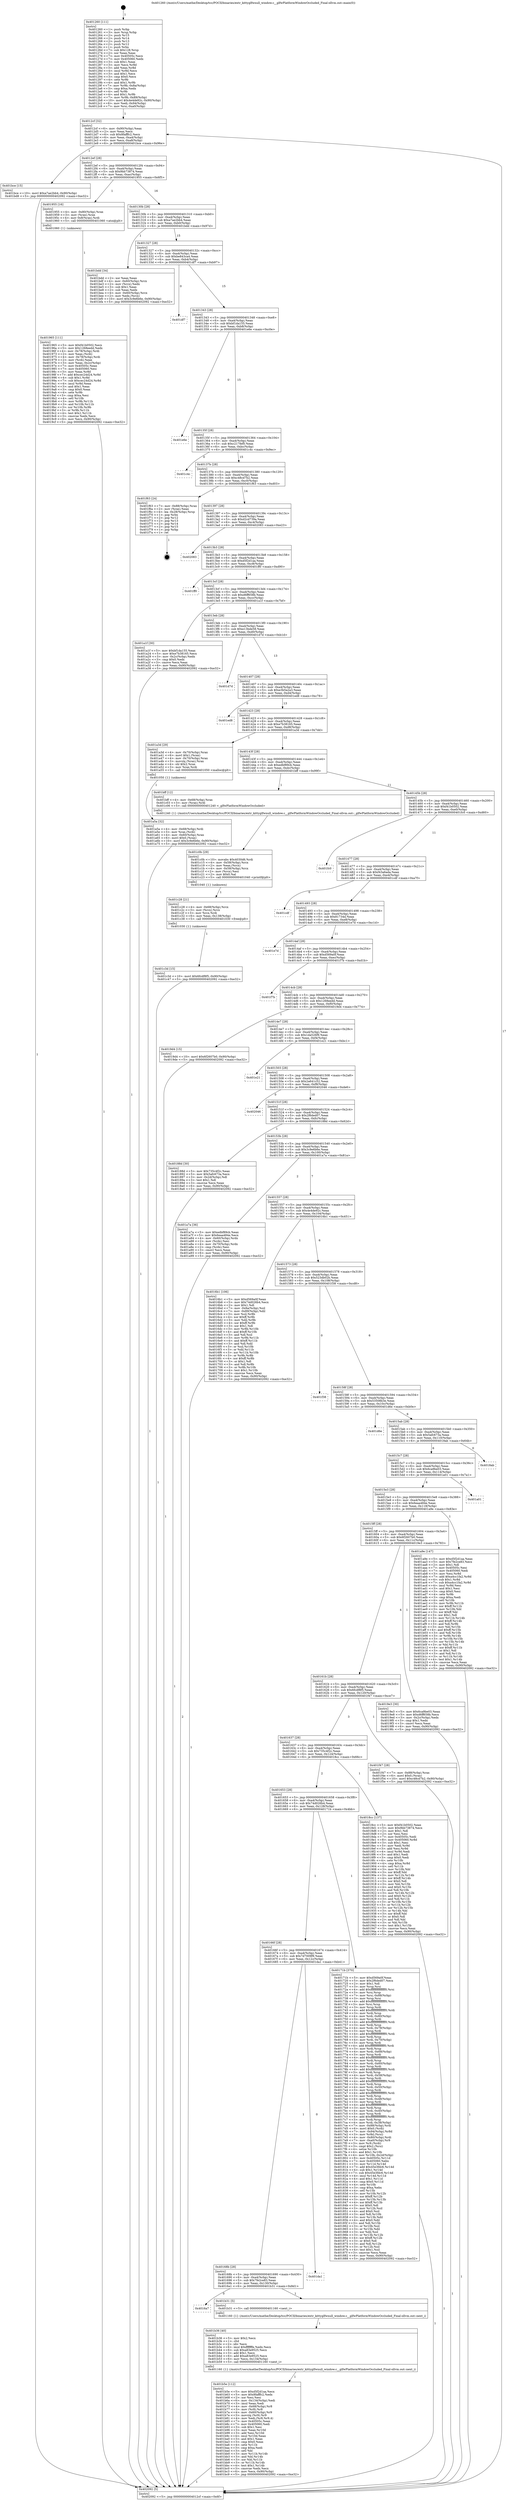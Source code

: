 digraph "0x401260" {
  label = "0x401260 (/mnt/c/Users/mathe/Desktop/tcc/POCII/binaries/extr_kittyglfwnull_window.c__glfwPlatformWindowOccluded_Final-ollvm.out::main(0))"
  labelloc = "t"
  node[shape=record]

  Entry [label="",width=0.3,height=0.3,shape=circle,fillcolor=black,style=filled]
  "0x4012cf" [label="{
     0x4012cf [32]\l
     | [instrs]\l
     &nbsp;&nbsp;0x4012cf \<+6\>: mov -0x90(%rbp),%eax\l
     &nbsp;&nbsp;0x4012d5 \<+2\>: mov %eax,%ecx\l
     &nbsp;&nbsp;0x4012d7 \<+6\>: sub $0x8fafffc2,%ecx\l
     &nbsp;&nbsp;0x4012dd \<+6\>: mov %eax,-0xa4(%rbp)\l
     &nbsp;&nbsp;0x4012e3 \<+6\>: mov %ecx,-0xa8(%rbp)\l
     &nbsp;&nbsp;0x4012e9 \<+6\>: je 0000000000401bce \<main+0x96e\>\l
  }"]
  "0x401bce" [label="{
     0x401bce [15]\l
     | [instrs]\l
     &nbsp;&nbsp;0x401bce \<+10\>: movl $0xa7ae2bb4,-0x90(%rbp)\l
     &nbsp;&nbsp;0x401bd8 \<+5\>: jmp 0000000000402092 \<main+0xe32\>\l
  }"]
  "0x4012ef" [label="{
     0x4012ef [28]\l
     | [instrs]\l
     &nbsp;&nbsp;0x4012ef \<+5\>: jmp 00000000004012f4 \<main+0x94\>\l
     &nbsp;&nbsp;0x4012f4 \<+6\>: mov -0xa4(%rbp),%eax\l
     &nbsp;&nbsp;0x4012fa \<+5\>: sub $0x9bb73874,%eax\l
     &nbsp;&nbsp;0x4012ff \<+6\>: mov %eax,-0xac(%rbp)\l
     &nbsp;&nbsp;0x401305 \<+6\>: je 0000000000401955 \<main+0x6f5\>\l
  }"]
  Exit [label="",width=0.3,height=0.3,shape=circle,fillcolor=black,style=filled,peripheries=2]
  "0x401955" [label="{
     0x401955 [16]\l
     | [instrs]\l
     &nbsp;&nbsp;0x401955 \<+4\>: mov -0x80(%rbp),%rax\l
     &nbsp;&nbsp;0x401959 \<+3\>: mov (%rax),%rax\l
     &nbsp;&nbsp;0x40195c \<+4\>: mov 0x8(%rax),%rdi\l
     &nbsp;&nbsp;0x401960 \<+5\>: call 0000000000401060 \<atoi@plt\>\l
     | [calls]\l
     &nbsp;&nbsp;0x401060 \{1\} (unknown)\l
  }"]
  "0x40130b" [label="{
     0x40130b [28]\l
     | [instrs]\l
     &nbsp;&nbsp;0x40130b \<+5\>: jmp 0000000000401310 \<main+0xb0\>\l
     &nbsp;&nbsp;0x401310 \<+6\>: mov -0xa4(%rbp),%eax\l
     &nbsp;&nbsp;0x401316 \<+5\>: sub $0xa7ae2bb4,%eax\l
     &nbsp;&nbsp;0x40131b \<+6\>: mov %eax,-0xb0(%rbp)\l
     &nbsp;&nbsp;0x401321 \<+6\>: je 0000000000401bdd \<main+0x97d\>\l
  }"]
  "0x401c3d" [label="{
     0x401c3d [15]\l
     | [instrs]\l
     &nbsp;&nbsp;0x401c3d \<+10\>: movl $0x6fcdf8f5,-0x90(%rbp)\l
     &nbsp;&nbsp;0x401c47 \<+5\>: jmp 0000000000402092 \<main+0xe32\>\l
  }"]
  "0x401bdd" [label="{
     0x401bdd [34]\l
     | [instrs]\l
     &nbsp;&nbsp;0x401bdd \<+2\>: xor %eax,%eax\l
     &nbsp;&nbsp;0x401bdf \<+4\>: mov -0x60(%rbp),%rcx\l
     &nbsp;&nbsp;0x401be3 \<+2\>: mov (%rcx),%edx\l
     &nbsp;&nbsp;0x401be5 \<+3\>: sub $0x1,%eax\l
     &nbsp;&nbsp;0x401be8 \<+2\>: sub %eax,%edx\l
     &nbsp;&nbsp;0x401bea \<+4\>: mov -0x60(%rbp),%rcx\l
     &nbsp;&nbsp;0x401bee \<+2\>: mov %edx,(%rcx)\l
     &nbsp;&nbsp;0x401bf0 \<+10\>: movl $0x3c9e6b6e,-0x90(%rbp)\l
     &nbsp;&nbsp;0x401bfa \<+5\>: jmp 0000000000402092 \<main+0xe32\>\l
  }"]
  "0x401327" [label="{
     0x401327 [28]\l
     | [instrs]\l
     &nbsp;&nbsp;0x401327 \<+5\>: jmp 000000000040132c \<main+0xcc\>\l
     &nbsp;&nbsp;0x40132c \<+6\>: mov -0xa4(%rbp),%eax\l
     &nbsp;&nbsp;0x401332 \<+5\>: sub $0xbe843ca4,%eax\l
     &nbsp;&nbsp;0x401337 \<+6\>: mov %eax,-0xb4(%rbp)\l
     &nbsp;&nbsp;0x40133d \<+6\>: je 0000000000401df7 \<main+0xb97\>\l
  }"]
  "0x401c28" [label="{
     0x401c28 [21]\l
     | [instrs]\l
     &nbsp;&nbsp;0x401c28 \<+4\>: mov -0x68(%rbp),%rcx\l
     &nbsp;&nbsp;0x401c2c \<+3\>: mov (%rcx),%rcx\l
     &nbsp;&nbsp;0x401c2f \<+3\>: mov %rcx,%rdi\l
     &nbsp;&nbsp;0x401c32 \<+6\>: mov %eax,-0x138(%rbp)\l
     &nbsp;&nbsp;0x401c38 \<+5\>: call 0000000000401030 \<free@plt\>\l
     | [calls]\l
     &nbsp;&nbsp;0x401030 \{1\} (unknown)\l
  }"]
  "0x401df7" [label="{
     0x401df7\l
  }", style=dashed]
  "0x401343" [label="{
     0x401343 [28]\l
     | [instrs]\l
     &nbsp;&nbsp;0x401343 \<+5\>: jmp 0000000000401348 \<main+0xe8\>\l
     &nbsp;&nbsp;0x401348 \<+6\>: mov -0xa4(%rbp),%eax\l
     &nbsp;&nbsp;0x40134e \<+5\>: sub $0xbf1da155,%eax\l
     &nbsp;&nbsp;0x401353 \<+6\>: mov %eax,-0xb8(%rbp)\l
     &nbsp;&nbsp;0x401359 \<+6\>: je 0000000000401e6e \<main+0xc0e\>\l
  }"]
  "0x401c0b" [label="{
     0x401c0b [29]\l
     | [instrs]\l
     &nbsp;&nbsp;0x401c0b \<+10\>: movabs $0x4030d6,%rdi\l
     &nbsp;&nbsp;0x401c15 \<+4\>: mov -0x58(%rbp),%rcx\l
     &nbsp;&nbsp;0x401c19 \<+2\>: mov %eax,(%rcx)\l
     &nbsp;&nbsp;0x401c1b \<+4\>: mov -0x58(%rbp),%rcx\l
     &nbsp;&nbsp;0x401c1f \<+2\>: mov (%rcx),%esi\l
     &nbsp;&nbsp;0x401c21 \<+2\>: mov $0x0,%al\l
     &nbsp;&nbsp;0x401c23 \<+5\>: call 0000000000401040 \<printf@plt\>\l
     | [calls]\l
     &nbsp;&nbsp;0x401040 \{1\} (unknown)\l
  }"]
  "0x401e6e" [label="{
     0x401e6e\l
  }", style=dashed]
  "0x40135f" [label="{
     0x40135f [28]\l
     | [instrs]\l
     &nbsp;&nbsp;0x40135f \<+5\>: jmp 0000000000401364 \<main+0x104\>\l
     &nbsp;&nbsp;0x401364 \<+6\>: mov -0xa4(%rbp),%eax\l
     &nbsp;&nbsp;0x40136a \<+5\>: sub $0xc217fef0,%eax\l
     &nbsp;&nbsp;0x40136f \<+6\>: mov %eax,-0xbc(%rbp)\l
     &nbsp;&nbsp;0x401375 \<+6\>: je 0000000000401c4c \<main+0x9ec\>\l
  }"]
  "0x401b5e" [label="{
     0x401b5e [112]\l
     | [instrs]\l
     &nbsp;&nbsp;0x401b5e \<+5\>: mov $0xd5f2d1aa,%ecx\l
     &nbsp;&nbsp;0x401b63 \<+5\>: mov $0x8fafffc2,%edx\l
     &nbsp;&nbsp;0x401b68 \<+2\>: xor %esi,%esi\l
     &nbsp;&nbsp;0x401b6a \<+6\>: mov -0x134(%rbp),%edi\l
     &nbsp;&nbsp;0x401b70 \<+3\>: imul %eax,%edi\l
     &nbsp;&nbsp;0x401b73 \<+4\>: mov -0x68(%rbp),%r8\l
     &nbsp;&nbsp;0x401b77 \<+3\>: mov (%r8),%r8\l
     &nbsp;&nbsp;0x401b7a \<+4\>: mov -0x60(%rbp),%r9\l
     &nbsp;&nbsp;0x401b7e \<+3\>: movslq (%r9),%r9\l
     &nbsp;&nbsp;0x401b81 \<+4\>: mov %edi,(%r8,%r9,4)\l
     &nbsp;&nbsp;0x401b85 \<+7\>: mov 0x40505c,%eax\l
     &nbsp;&nbsp;0x401b8c \<+7\>: mov 0x405060,%edi\l
     &nbsp;&nbsp;0x401b93 \<+3\>: sub $0x1,%esi\l
     &nbsp;&nbsp;0x401b96 \<+3\>: mov %eax,%r10d\l
     &nbsp;&nbsp;0x401b99 \<+3\>: add %esi,%r10d\l
     &nbsp;&nbsp;0x401b9c \<+4\>: imul %r10d,%eax\l
     &nbsp;&nbsp;0x401ba0 \<+3\>: and $0x1,%eax\l
     &nbsp;&nbsp;0x401ba3 \<+3\>: cmp $0x0,%eax\l
     &nbsp;&nbsp;0x401ba6 \<+4\>: sete %r11b\l
     &nbsp;&nbsp;0x401baa \<+3\>: cmp $0xa,%edi\l
     &nbsp;&nbsp;0x401bad \<+3\>: setl %bl\l
     &nbsp;&nbsp;0x401bb0 \<+3\>: mov %r11b,%r14b\l
     &nbsp;&nbsp;0x401bb3 \<+3\>: and %bl,%r14b\l
     &nbsp;&nbsp;0x401bb6 \<+3\>: xor %bl,%r11b\l
     &nbsp;&nbsp;0x401bb9 \<+3\>: or %r11b,%r14b\l
     &nbsp;&nbsp;0x401bbc \<+4\>: test $0x1,%r14b\l
     &nbsp;&nbsp;0x401bc0 \<+3\>: cmovne %edx,%ecx\l
     &nbsp;&nbsp;0x401bc3 \<+6\>: mov %ecx,-0x90(%rbp)\l
     &nbsp;&nbsp;0x401bc9 \<+5\>: jmp 0000000000402092 \<main+0xe32\>\l
  }"]
  "0x401c4c" [label="{
     0x401c4c\l
  }", style=dashed]
  "0x40137b" [label="{
     0x40137b [28]\l
     | [instrs]\l
     &nbsp;&nbsp;0x40137b \<+5\>: jmp 0000000000401380 \<main+0x120\>\l
     &nbsp;&nbsp;0x401380 \<+6\>: mov -0xa4(%rbp),%eax\l
     &nbsp;&nbsp;0x401386 \<+5\>: sub $0xc48cd7b2,%eax\l
     &nbsp;&nbsp;0x40138b \<+6\>: mov %eax,-0xc0(%rbp)\l
     &nbsp;&nbsp;0x401391 \<+6\>: je 0000000000401f63 \<main+0xd03\>\l
  }"]
  "0x401b36" [label="{
     0x401b36 [40]\l
     | [instrs]\l
     &nbsp;&nbsp;0x401b36 \<+5\>: mov $0x2,%ecx\l
     &nbsp;&nbsp;0x401b3b \<+1\>: cltd\l
     &nbsp;&nbsp;0x401b3c \<+2\>: idiv %ecx\l
     &nbsp;&nbsp;0x401b3e \<+6\>: imul $0xfffffffe,%edx,%ecx\l
     &nbsp;&nbsp;0x401b44 \<+6\>: sub $0xa83e9525,%ecx\l
     &nbsp;&nbsp;0x401b4a \<+3\>: add $0x1,%ecx\l
     &nbsp;&nbsp;0x401b4d \<+6\>: add $0xa83e9525,%ecx\l
     &nbsp;&nbsp;0x401b53 \<+6\>: mov %ecx,-0x134(%rbp)\l
     &nbsp;&nbsp;0x401b59 \<+5\>: call 0000000000401160 \<next_i\>\l
     | [calls]\l
     &nbsp;&nbsp;0x401160 \{1\} (/mnt/c/Users/mathe/Desktop/tcc/POCII/binaries/extr_kittyglfwnull_window.c__glfwPlatformWindowOccluded_Final-ollvm.out::next_i)\l
  }"]
  "0x401f63" [label="{
     0x401f63 [24]\l
     | [instrs]\l
     &nbsp;&nbsp;0x401f63 \<+7\>: mov -0x88(%rbp),%rax\l
     &nbsp;&nbsp;0x401f6a \<+2\>: mov (%rax),%eax\l
     &nbsp;&nbsp;0x401f6c \<+4\>: lea -0x28(%rbp),%rsp\l
     &nbsp;&nbsp;0x401f70 \<+1\>: pop %rbx\l
     &nbsp;&nbsp;0x401f71 \<+2\>: pop %r12\l
     &nbsp;&nbsp;0x401f73 \<+2\>: pop %r13\l
     &nbsp;&nbsp;0x401f75 \<+2\>: pop %r14\l
     &nbsp;&nbsp;0x401f77 \<+2\>: pop %r15\l
     &nbsp;&nbsp;0x401f79 \<+1\>: pop %rbp\l
     &nbsp;&nbsp;0x401f7a \<+1\>: ret\l
  }"]
  "0x401397" [label="{
     0x401397 [28]\l
     | [instrs]\l
     &nbsp;&nbsp;0x401397 \<+5\>: jmp 000000000040139c \<main+0x13c\>\l
     &nbsp;&nbsp;0x40139c \<+6\>: mov -0xa4(%rbp),%eax\l
     &nbsp;&nbsp;0x4013a2 \<+5\>: sub $0xd2cd739a,%eax\l
     &nbsp;&nbsp;0x4013a7 \<+6\>: mov %eax,-0xc4(%rbp)\l
     &nbsp;&nbsp;0x4013ad \<+6\>: je 0000000000402083 \<main+0xe23\>\l
  }"]
  "0x4016a7" [label="{
     0x4016a7\l
  }", style=dashed]
  "0x402083" [label="{
     0x402083\l
  }", style=dashed]
  "0x4013b3" [label="{
     0x4013b3 [28]\l
     | [instrs]\l
     &nbsp;&nbsp;0x4013b3 \<+5\>: jmp 00000000004013b8 \<main+0x158\>\l
     &nbsp;&nbsp;0x4013b8 \<+6\>: mov -0xa4(%rbp),%eax\l
     &nbsp;&nbsp;0x4013be \<+5\>: sub $0xd5f2d1aa,%eax\l
     &nbsp;&nbsp;0x4013c3 \<+6\>: mov %eax,-0xc8(%rbp)\l
     &nbsp;&nbsp;0x4013c9 \<+6\>: je 0000000000401ff0 \<main+0xd90\>\l
  }"]
  "0x401b31" [label="{
     0x401b31 [5]\l
     | [instrs]\l
     &nbsp;&nbsp;0x401b31 \<+5\>: call 0000000000401160 \<next_i\>\l
     | [calls]\l
     &nbsp;&nbsp;0x401160 \{1\} (/mnt/c/Users/mathe/Desktop/tcc/POCII/binaries/extr_kittyglfwnull_window.c__glfwPlatformWindowOccluded_Final-ollvm.out::next_i)\l
  }"]
  "0x401ff0" [label="{
     0x401ff0\l
  }", style=dashed]
  "0x4013cf" [label="{
     0x4013cf [28]\l
     | [instrs]\l
     &nbsp;&nbsp;0x4013cf \<+5\>: jmp 00000000004013d4 \<main+0x174\>\l
     &nbsp;&nbsp;0x4013d4 \<+6\>: mov -0xa4(%rbp),%eax\l
     &nbsp;&nbsp;0x4013da \<+5\>: sub $0xd6ff658b,%eax\l
     &nbsp;&nbsp;0x4013df \<+6\>: mov %eax,-0xcc(%rbp)\l
     &nbsp;&nbsp;0x4013e5 \<+6\>: je 0000000000401a1f \<main+0x7bf\>\l
  }"]
  "0x40168b" [label="{
     0x40168b [28]\l
     | [instrs]\l
     &nbsp;&nbsp;0x40168b \<+5\>: jmp 0000000000401690 \<main+0x430\>\l
     &nbsp;&nbsp;0x401690 \<+6\>: mov -0xa4(%rbp),%eax\l
     &nbsp;&nbsp;0x401696 \<+5\>: sub $0x7fe2ce83,%eax\l
     &nbsp;&nbsp;0x40169b \<+6\>: mov %eax,-0x130(%rbp)\l
     &nbsp;&nbsp;0x4016a1 \<+6\>: je 0000000000401b31 \<main+0x8d1\>\l
  }"]
  "0x401a1f" [label="{
     0x401a1f [30]\l
     | [instrs]\l
     &nbsp;&nbsp;0x401a1f \<+5\>: mov $0xbf1da155,%eax\l
     &nbsp;&nbsp;0x401a24 \<+5\>: mov $0xe7b38165,%ecx\l
     &nbsp;&nbsp;0x401a29 \<+3\>: mov -0x2c(%rbp),%edx\l
     &nbsp;&nbsp;0x401a2c \<+3\>: cmp $0x0,%edx\l
     &nbsp;&nbsp;0x401a2f \<+3\>: cmove %ecx,%eax\l
     &nbsp;&nbsp;0x401a32 \<+6\>: mov %eax,-0x90(%rbp)\l
     &nbsp;&nbsp;0x401a38 \<+5\>: jmp 0000000000402092 \<main+0xe32\>\l
  }"]
  "0x4013eb" [label="{
     0x4013eb [28]\l
     | [instrs]\l
     &nbsp;&nbsp;0x4013eb \<+5\>: jmp 00000000004013f0 \<main+0x190\>\l
     &nbsp;&nbsp;0x4013f0 \<+6\>: mov -0xa4(%rbp),%eax\l
     &nbsp;&nbsp;0x4013f6 \<+5\>: sub $0xe13bde58,%eax\l
     &nbsp;&nbsp;0x4013fb \<+6\>: mov %eax,-0xd0(%rbp)\l
     &nbsp;&nbsp;0x401401 \<+6\>: je 0000000000401d7d \<main+0xb1d\>\l
  }"]
  "0x401da1" [label="{
     0x401da1\l
  }", style=dashed]
  "0x401d7d" [label="{
     0x401d7d\l
  }", style=dashed]
  "0x401407" [label="{
     0x401407 [28]\l
     | [instrs]\l
     &nbsp;&nbsp;0x401407 \<+5\>: jmp 000000000040140c \<main+0x1ac\>\l
     &nbsp;&nbsp;0x40140c \<+6\>: mov -0xa4(%rbp),%eax\l
     &nbsp;&nbsp;0x401412 \<+5\>: sub $0xe3b5a2a3,%eax\l
     &nbsp;&nbsp;0x401417 \<+6\>: mov %eax,-0xd4(%rbp)\l
     &nbsp;&nbsp;0x40141d \<+6\>: je 0000000000401ed8 \<main+0xc78\>\l
  }"]
  "0x401a5a" [label="{
     0x401a5a [32]\l
     | [instrs]\l
     &nbsp;&nbsp;0x401a5a \<+4\>: mov -0x68(%rbp),%rdi\l
     &nbsp;&nbsp;0x401a5e \<+3\>: mov %rax,(%rdi)\l
     &nbsp;&nbsp;0x401a61 \<+4\>: mov -0x60(%rbp),%rax\l
     &nbsp;&nbsp;0x401a65 \<+6\>: movl $0x0,(%rax)\l
     &nbsp;&nbsp;0x401a6b \<+10\>: movl $0x3c9e6b6e,-0x90(%rbp)\l
     &nbsp;&nbsp;0x401a75 \<+5\>: jmp 0000000000402092 \<main+0xe32\>\l
  }"]
  "0x401ed8" [label="{
     0x401ed8\l
  }", style=dashed]
  "0x401423" [label="{
     0x401423 [28]\l
     | [instrs]\l
     &nbsp;&nbsp;0x401423 \<+5\>: jmp 0000000000401428 \<main+0x1c8\>\l
     &nbsp;&nbsp;0x401428 \<+6\>: mov -0xa4(%rbp),%eax\l
     &nbsp;&nbsp;0x40142e \<+5\>: sub $0xe7b38165,%eax\l
     &nbsp;&nbsp;0x401433 \<+6\>: mov %eax,-0xd8(%rbp)\l
     &nbsp;&nbsp;0x401439 \<+6\>: je 0000000000401a3d \<main+0x7dd\>\l
  }"]
  "0x401965" [label="{
     0x401965 [111]\l
     | [instrs]\l
     &nbsp;&nbsp;0x401965 \<+5\>: mov $0xf41b0502,%ecx\l
     &nbsp;&nbsp;0x40196a \<+5\>: mov $0x1268eedd,%edx\l
     &nbsp;&nbsp;0x40196f \<+4\>: mov -0x78(%rbp),%rdi\l
     &nbsp;&nbsp;0x401973 \<+2\>: mov %eax,(%rdi)\l
     &nbsp;&nbsp;0x401975 \<+4\>: mov -0x78(%rbp),%rdi\l
     &nbsp;&nbsp;0x401979 \<+2\>: mov (%rdi),%eax\l
     &nbsp;&nbsp;0x40197b \<+3\>: mov %eax,-0x2c(%rbp)\l
     &nbsp;&nbsp;0x40197e \<+7\>: mov 0x40505c,%eax\l
     &nbsp;&nbsp;0x401985 \<+7\>: mov 0x405060,%esi\l
     &nbsp;&nbsp;0x40198c \<+3\>: mov %eax,%r8d\l
     &nbsp;&nbsp;0x40198f \<+7\>: add $0xcec24d24,%r8d\l
     &nbsp;&nbsp;0x401996 \<+4\>: sub $0x1,%r8d\l
     &nbsp;&nbsp;0x40199a \<+7\>: sub $0xcec24d24,%r8d\l
     &nbsp;&nbsp;0x4019a1 \<+4\>: imul %r8d,%eax\l
     &nbsp;&nbsp;0x4019a5 \<+3\>: and $0x1,%eax\l
     &nbsp;&nbsp;0x4019a8 \<+3\>: cmp $0x0,%eax\l
     &nbsp;&nbsp;0x4019ab \<+4\>: sete %r9b\l
     &nbsp;&nbsp;0x4019af \<+3\>: cmp $0xa,%esi\l
     &nbsp;&nbsp;0x4019b2 \<+4\>: setl %r10b\l
     &nbsp;&nbsp;0x4019b6 \<+3\>: mov %r9b,%r11b\l
     &nbsp;&nbsp;0x4019b9 \<+3\>: and %r10b,%r11b\l
     &nbsp;&nbsp;0x4019bc \<+3\>: xor %r10b,%r9b\l
     &nbsp;&nbsp;0x4019bf \<+3\>: or %r9b,%r11b\l
     &nbsp;&nbsp;0x4019c2 \<+4\>: test $0x1,%r11b\l
     &nbsp;&nbsp;0x4019c6 \<+3\>: cmovne %edx,%ecx\l
     &nbsp;&nbsp;0x4019c9 \<+6\>: mov %ecx,-0x90(%rbp)\l
     &nbsp;&nbsp;0x4019cf \<+5\>: jmp 0000000000402092 \<main+0xe32\>\l
  }"]
  "0x401a3d" [label="{
     0x401a3d [29]\l
     | [instrs]\l
     &nbsp;&nbsp;0x401a3d \<+4\>: mov -0x70(%rbp),%rax\l
     &nbsp;&nbsp;0x401a41 \<+6\>: movl $0x1,(%rax)\l
     &nbsp;&nbsp;0x401a47 \<+4\>: mov -0x70(%rbp),%rax\l
     &nbsp;&nbsp;0x401a4b \<+3\>: movslq (%rax),%rax\l
     &nbsp;&nbsp;0x401a4e \<+4\>: shl $0x2,%rax\l
     &nbsp;&nbsp;0x401a52 \<+3\>: mov %rax,%rdi\l
     &nbsp;&nbsp;0x401a55 \<+5\>: call 0000000000401050 \<malloc@plt\>\l
     | [calls]\l
     &nbsp;&nbsp;0x401050 \{1\} (unknown)\l
  }"]
  "0x40143f" [label="{
     0x40143f [28]\l
     | [instrs]\l
     &nbsp;&nbsp;0x40143f \<+5\>: jmp 0000000000401444 \<main+0x1e4\>\l
     &nbsp;&nbsp;0x401444 \<+6\>: mov -0xa4(%rbp),%eax\l
     &nbsp;&nbsp;0x40144a \<+5\>: sub $0xedbf89cb,%eax\l
     &nbsp;&nbsp;0x40144f \<+6\>: mov %eax,-0xdc(%rbp)\l
     &nbsp;&nbsp;0x401455 \<+6\>: je 0000000000401bff \<main+0x99f\>\l
  }"]
  "0x40166f" [label="{
     0x40166f [28]\l
     | [instrs]\l
     &nbsp;&nbsp;0x40166f \<+5\>: jmp 0000000000401674 \<main+0x414\>\l
     &nbsp;&nbsp;0x401674 \<+6\>: mov -0xa4(%rbp),%eax\l
     &nbsp;&nbsp;0x40167a \<+5\>: sub $0x7d7009f9,%eax\l
     &nbsp;&nbsp;0x40167f \<+6\>: mov %eax,-0x12c(%rbp)\l
     &nbsp;&nbsp;0x401685 \<+6\>: je 0000000000401da1 \<main+0xb41\>\l
  }"]
  "0x401bff" [label="{
     0x401bff [12]\l
     | [instrs]\l
     &nbsp;&nbsp;0x401bff \<+4\>: mov -0x68(%rbp),%rax\l
     &nbsp;&nbsp;0x401c03 \<+3\>: mov (%rax),%rdi\l
     &nbsp;&nbsp;0x401c06 \<+5\>: call 0000000000401240 \<_glfwPlatformWindowOccluded\>\l
     | [calls]\l
     &nbsp;&nbsp;0x401240 \{1\} (/mnt/c/Users/mathe/Desktop/tcc/POCII/binaries/extr_kittyglfwnull_window.c__glfwPlatformWindowOccluded_Final-ollvm.out::_glfwPlatformWindowOccluded)\l
  }"]
  "0x40145b" [label="{
     0x40145b [28]\l
     | [instrs]\l
     &nbsp;&nbsp;0x40145b \<+5\>: jmp 0000000000401460 \<main+0x200\>\l
     &nbsp;&nbsp;0x401460 \<+6\>: mov -0xa4(%rbp),%eax\l
     &nbsp;&nbsp;0x401466 \<+5\>: sub $0xf41b0502,%eax\l
     &nbsp;&nbsp;0x40146b \<+6\>: mov %eax,-0xe0(%rbp)\l
     &nbsp;&nbsp;0x401471 \<+6\>: je 0000000000401fc0 \<main+0xd60\>\l
  }"]
  "0x40171b" [label="{
     0x40171b [370]\l
     | [instrs]\l
     &nbsp;&nbsp;0x40171b \<+5\>: mov $0xd569a0f,%eax\l
     &nbsp;&nbsp;0x401720 \<+5\>: mov $0x2f6ded07,%ecx\l
     &nbsp;&nbsp;0x401725 \<+2\>: mov $0x1,%dl\l
     &nbsp;&nbsp;0x401727 \<+3\>: mov %rsp,%rsi\l
     &nbsp;&nbsp;0x40172a \<+4\>: add $0xfffffffffffffff0,%rsi\l
     &nbsp;&nbsp;0x40172e \<+3\>: mov %rsi,%rsp\l
     &nbsp;&nbsp;0x401731 \<+7\>: mov %rsi,-0x88(%rbp)\l
     &nbsp;&nbsp;0x401738 \<+3\>: mov %rsp,%rsi\l
     &nbsp;&nbsp;0x40173b \<+4\>: add $0xfffffffffffffff0,%rsi\l
     &nbsp;&nbsp;0x40173f \<+3\>: mov %rsi,%rsp\l
     &nbsp;&nbsp;0x401742 \<+3\>: mov %rsp,%rdi\l
     &nbsp;&nbsp;0x401745 \<+4\>: add $0xfffffffffffffff0,%rdi\l
     &nbsp;&nbsp;0x401749 \<+3\>: mov %rdi,%rsp\l
     &nbsp;&nbsp;0x40174c \<+4\>: mov %rdi,-0x80(%rbp)\l
     &nbsp;&nbsp;0x401750 \<+3\>: mov %rsp,%rdi\l
     &nbsp;&nbsp;0x401753 \<+4\>: add $0xfffffffffffffff0,%rdi\l
     &nbsp;&nbsp;0x401757 \<+3\>: mov %rdi,%rsp\l
     &nbsp;&nbsp;0x40175a \<+4\>: mov %rdi,-0x78(%rbp)\l
     &nbsp;&nbsp;0x40175e \<+3\>: mov %rsp,%rdi\l
     &nbsp;&nbsp;0x401761 \<+4\>: add $0xfffffffffffffff0,%rdi\l
     &nbsp;&nbsp;0x401765 \<+3\>: mov %rdi,%rsp\l
     &nbsp;&nbsp;0x401768 \<+4\>: mov %rdi,-0x70(%rbp)\l
     &nbsp;&nbsp;0x40176c \<+3\>: mov %rsp,%rdi\l
     &nbsp;&nbsp;0x40176f \<+4\>: add $0xfffffffffffffff0,%rdi\l
     &nbsp;&nbsp;0x401773 \<+3\>: mov %rdi,%rsp\l
     &nbsp;&nbsp;0x401776 \<+4\>: mov %rdi,-0x68(%rbp)\l
     &nbsp;&nbsp;0x40177a \<+3\>: mov %rsp,%rdi\l
     &nbsp;&nbsp;0x40177d \<+4\>: add $0xfffffffffffffff0,%rdi\l
     &nbsp;&nbsp;0x401781 \<+3\>: mov %rdi,%rsp\l
     &nbsp;&nbsp;0x401784 \<+4\>: mov %rdi,-0x60(%rbp)\l
     &nbsp;&nbsp;0x401788 \<+3\>: mov %rsp,%rdi\l
     &nbsp;&nbsp;0x40178b \<+4\>: add $0xfffffffffffffff0,%rdi\l
     &nbsp;&nbsp;0x40178f \<+3\>: mov %rdi,%rsp\l
     &nbsp;&nbsp;0x401792 \<+4\>: mov %rdi,-0x58(%rbp)\l
     &nbsp;&nbsp;0x401796 \<+3\>: mov %rsp,%rdi\l
     &nbsp;&nbsp;0x401799 \<+4\>: add $0xfffffffffffffff0,%rdi\l
     &nbsp;&nbsp;0x40179d \<+3\>: mov %rdi,%rsp\l
     &nbsp;&nbsp;0x4017a0 \<+4\>: mov %rdi,-0x50(%rbp)\l
     &nbsp;&nbsp;0x4017a4 \<+3\>: mov %rsp,%rdi\l
     &nbsp;&nbsp;0x4017a7 \<+4\>: add $0xfffffffffffffff0,%rdi\l
     &nbsp;&nbsp;0x4017ab \<+3\>: mov %rdi,%rsp\l
     &nbsp;&nbsp;0x4017ae \<+4\>: mov %rdi,-0x48(%rbp)\l
     &nbsp;&nbsp;0x4017b2 \<+3\>: mov %rsp,%rdi\l
     &nbsp;&nbsp;0x4017b5 \<+4\>: add $0xfffffffffffffff0,%rdi\l
     &nbsp;&nbsp;0x4017b9 \<+3\>: mov %rdi,%rsp\l
     &nbsp;&nbsp;0x4017bc \<+4\>: mov %rdi,-0x40(%rbp)\l
     &nbsp;&nbsp;0x4017c0 \<+3\>: mov %rsp,%rdi\l
     &nbsp;&nbsp;0x4017c3 \<+4\>: add $0xfffffffffffffff0,%rdi\l
     &nbsp;&nbsp;0x4017c7 \<+3\>: mov %rdi,%rsp\l
     &nbsp;&nbsp;0x4017ca \<+4\>: mov %rdi,-0x38(%rbp)\l
     &nbsp;&nbsp;0x4017ce \<+7\>: mov -0x88(%rbp),%rdi\l
     &nbsp;&nbsp;0x4017d5 \<+6\>: movl $0x0,(%rdi)\l
     &nbsp;&nbsp;0x4017db \<+7\>: mov -0x94(%rbp),%r8d\l
     &nbsp;&nbsp;0x4017e2 \<+3\>: mov %r8d,(%rsi)\l
     &nbsp;&nbsp;0x4017e5 \<+4\>: mov -0x80(%rbp),%rdi\l
     &nbsp;&nbsp;0x4017e9 \<+7\>: mov -0xa0(%rbp),%r9\l
     &nbsp;&nbsp;0x4017f0 \<+3\>: mov %r9,(%rdi)\l
     &nbsp;&nbsp;0x4017f3 \<+3\>: cmpl $0x2,(%rsi)\l
     &nbsp;&nbsp;0x4017f6 \<+4\>: setne %r10b\l
     &nbsp;&nbsp;0x4017fa \<+4\>: and $0x1,%r10b\l
     &nbsp;&nbsp;0x4017fe \<+4\>: mov %r10b,-0x2d(%rbp)\l
     &nbsp;&nbsp;0x401802 \<+8\>: mov 0x40505c,%r11d\l
     &nbsp;&nbsp;0x40180a \<+7\>: mov 0x405060,%ebx\l
     &nbsp;&nbsp;0x401811 \<+3\>: mov %r11d,%r14d\l
     &nbsp;&nbsp;0x401814 \<+7\>: add $0x45e3fdc6,%r14d\l
     &nbsp;&nbsp;0x40181b \<+4\>: sub $0x1,%r14d\l
     &nbsp;&nbsp;0x40181f \<+7\>: sub $0x45e3fdc6,%r14d\l
     &nbsp;&nbsp;0x401826 \<+4\>: imul %r14d,%r11d\l
     &nbsp;&nbsp;0x40182a \<+4\>: and $0x1,%r11d\l
     &nbsp;&nbsp;0x40182e \<+4\>: cmp $0x0,%r11d\l
     &nbsp;&nbsp;0x401832 \<+4\>: sete %r10b\l
     &nbsp;&nbsp;0x401836 \<+3\>: cmp $0xa,%ebx\l
     &nbsp;&nbsp;0x401839 \<+4\>: setl %r15b\l
     &nbsp;&nbsp;0x40183d \<+3\>: mov %r10b,%r12b\l
     &nbsp;&nbsp;0x401840 \<+4\>: xor $0xff,%r12b\l
     &nbsp;&nbsp;0x401844 \<+3\>: mov %r15b,%r13b\l
     &nbsp;&nbsp;0x401847 \<+4\>: xor $0xff,%r13b\l
     &nbsp;&nbsp;0x40184b \<+3\>: xor $0x0,%dl\l
     &nbsp;&nbsp;0x40184e \<+3\>: mov %r12b,%sil\l
     &nbsp;&nbsp;0x401851 \<+4\>: and $0x0,%sil\l
     &nbsp;&nbsp;0x401855 \<+3\>: and %dl,%r10b\l
     &nbsp;&nbsp;0x401858 \<+3\>: mov %r13b,%dil\l
     &nbsp;&nbsp;0x40185b \<+4\>: and $0x0,%dil\l
     &nbsp;&nbsp;0x40185f \<+3\>: and %dl,%r15b\l
     &nbsp;&nbsp;0x401862 \<+3\>: or %r10b,%sil\l
     &nbsp;&nbsp;0x401865 \<+3\>: or %r15b,%dil\l
     &nbsp;&nbsp;0x401868 \<+3\>: xor %dil,%sil\l
     &nbsp;&nbsp;0x40186b \<+3\>: or %r13b,%r12b\l
     &nbsp;&nbsp;0x40186e \<+4\>: xor $0xff,%r12b\l
     &nbsp;&nbsp;0x401872 \<+3\>: or $0x0,%dl\l
     &nbsp;&nbsp;0x401875 \<+3\>: and %dl,%r12b\l
     &nbsp;&nbsp;0x401878 \<+3\>: or %r12b,%sil\l
     &nbsp;&nbsp;0x40187b \<+4\>: test $0x1,%sil\l
     &nbsp;&nbsp;0x40187f \<+3\>: cmovne %ecx,%eax\l
     &nbsp;&nbsp;0x401882 \<+6\>: mov %eax,-0x90(%rbp)\l
     &nbsp;&nbsp;0x401888 \<+5\>: jmp 0000000000402092 \<main+0xe32\>\l
  }"]
  "0x401fc0" [label="{
     0x401fc0\l
  }", style=dashed]
  "0x401477" [label="{
     0x401477 [28]\l
     | [instrs]\l
     &nbsp;&nbsp;0x401477 \<+5\>: jmp 000000000040147c \<main+0x21c\>\l
     &nbsp;&nbsp;0x40147c \<+6\>: mov -0xa4(%rbp),%eax\l
     &nbsp;&nbsp;0x401482 \<+5\>: sub $0xf43a6ada,%eax\l
     &nbsp;&nbsp;0x401487 \<+6\>: mov %eax,-0xe4(%rbp)\l
     &nbsp;&nbsp;0x40148d \<+6\>: je 0000000000401cdf \<main+0xa7f\>\l
  }"]
  "0x401653" [label="{
     0x401653 [28]\l
     | [instrs]\l
     &nbsp;&nbsp;0x401653 \<+5\>: jmp 0000000000401658 \<main+0x3f8\>\l
     &nbsp;&nbsp;0x401658 \<+6\>: mov -0xa4(%rbp),%eax\l
     &nbsp;&nbsp;0x40165e \<+5\>: sub $0x74d026b4,%eax\l
     &nbsp;&nbsp;0x401663 \<+6\>: mov %eax,-0x128(%rbp)\l
     &nbsp;&nbsp;0x401669 \<+6\>: je 000000000040171b \<main+0x4bb\>\l
  }"]
  "0x401cdf" [label="{
     0x401cdf\l
  }", style=dashed]
  "0x401493" [label="{
     0x401493 [28]\l
     | [instrs]\l
     &nbsp;&nbsp;0x401493 \<+5\>: jmp 0000000000401498 \<main+0x238\>\l
     &nbsp;&nbsp;0x401498 \<+6\>: mov -0xa4(%rbp),%eax\l
     &nbsp;&nbsp;0x40149e \<+5\>: sub $0x81734d,%eax\l
     &nbsp;&nbsp;0x4014a3 \<+6\>: mov %eax,-0xe8(%rbp)\l
     &nbsp;&nbsp;0x4014a9 \<+6\>: je 0000000000401e7d \<main+0xc1d\>\l
  }"]
  "0x4018cc" [label="{
     0x4018cc [137]\l
     | [instrs]\l
     &nbsp;&nbsp;0x4018cc \<+5\>: mov $0xf41b0502,%eax\l
     &nbsp;&nbsp;0x4018d1 \<+5\>: mov $0x9bb73874,%ecx\l
     &nbsp;&nbsp;0x4018d6 \<+2\>: mov $0x1,%dl\l
     &nbsp;&nbsp;0x4018d8 \<+2\>: xor %esi,%esi\l
     &nbsp;&nbsp;0x4018da \<+7\>: mov 0x40505c,%edi\l
     &nbsp;&nbsp;0x4018e1 \<+8\>: mov 0x405060,%r8d\l
     &nbsp;&nbsp;0x4018e9 \<+3\>: sub $0x1,%esi\l
     &nbsp;&nbsp;0x4018ec \<+3\>: mov %edi,%r9d\l
     &nbsp;&nbsp;0x4018ef \<+3\>: add %esi,%r9d\l
     &nbsp;&nbsp;0x4018f2 \<+4\>: imul %r9d,%edi\l
     &nbsp;&nbsp;0x4018f6 \<+3\>: and $0x1,%edi\l
     &nbsp;&nbsp;0x4018f9 \<+3\>: cmp $0x0,%edi\l
     &nbsp;&nbsp;0x4018fc \<+4\>: sete %r10b\l
     &nbsp;&nbsp;0x401900 \<+4\>: cmp $0xa,%r8d\l
     &nbsp;&nbsp;0x401904 \<+4\>: setl %r11b\l
     &nbsp;&nbsp;0x401908 \<+3\>: mov %r10b,%bl\l
     &nbsp;&nbsp;0x40190b \<+3\>: xor $0xff,%bl\l
     &nbsp;&nbsp;0x40190e \<+3\>: mov %r11b,%r14b\l
     &nbsp;&nbsp;0x401911 \<+4\>: xor $0xff,%r14b\l
     &nbsp;&nbsp;0x401915 \<+3\>: xor $0x0,%dl\l
     &nbsp;&nbsp;0x401918 \<+3\>: mov %bl,%r15b\l
     &nbsp;&nbsp;0x40191b \<+4\>: and $0x0,%r15b\l
     &nbsp;&nbsp;0x40191f \<+3\>: and %dl,%r10b\l
     &nbsp;&nbsp;0x401922 \<+3\>: mov %r14b,%r12b\l
     &nbsp;&nbsp;0x401925 \<+4\>: and $0x0,%r12b\l
     &nbsp;&nbsp;0x401929 \<+3\>: and %dl,%r11b\l
     &nbsp;&nbsp;0x40192c \<+3\>: or %r10b,%r15b\l
     &nbsp;&nbsp;0x40192f \<+3\>: or %r11b,%r12b\l
     &nbsp;&nbsp;0x401932 \<+3\>: xor %r12b,%r15b\l
     &nbsp;&nbsp;0x401935 \<+3\>: or %r14b,%bl\l
     &nbsp;&nbsp;0x401938 \<+3\>: xor $0xff,%bl\l
     &nbsp;&nbsp;0x40193b \<+3\>: or $0x0,%dl\l
     &nbsp;&nbsp;0x40193e \<+2\>: and %dl,%bl\l
     &nbsp;&nbsp;0x401940 \<+3\>: or %bl,%r15b\l
     &nbsp;&nbsp;0x401943 \<+4\>: test $0x1,%r15b\l
     &nbsp;&nbsp;0x401947 \<+3\>: cmovne %ecx,%eax\l
     &nbsp;&nbsp;0x40194a \<+6\>: mov %eax,-0x90(%rbp)\l
     &nbsp;&nbsp;0x401950 \<+5\>: jmp 0000000000402092 \<main+0xe32\>\l
  }"]
  "0x401e7d" [label="{
     0x401e7d\l
  }", style=dashed]
  "0x4014af" [label="{
     0x4014af [28]\l
     | [instrs]\l
     &nbsp;&nbsp;0x4014af \<+5\>: jmp 00000000004014b4 \<main+0x254\>\l
     &nbsp;&nbsp;0x4014b4 \<+6\>: mov -0xa4(%rbp),%eax\l
     &nbsp;&nbsp;0x4014ba \<+5\>: sub $0xd569a0f,%eax\l
     &nbsp;&nbsp;0x4014bf \<+6\>: mov %eax,-0xec(%rbp)\l
     &nbsp;&nbsp;0x4014c5 \<+6\>: je 0000000000401f7b \<main+0xd1b\>\l
  }"]
  "0x401637" [label="{
     0x401637 [28]\l
     | [instrs]\l
     &nbsp;&nbsp;0x401637 \<+5\>: jmp 000000000040163c \<main+0x3dc\>\l
     &nbsp;&nbsp;0x40163c \<+6\>: mov -0xa4(%rbp),%eax\l
     &nbsp;&nbsp;0x401642 \<+5\>: sub $0x735c4f2c,%eax\l
     &nbsp;&nbsp;0x401647 \<+6\>: mov %eax,-0x124(%rbp)\l
     &nbsp;&nbsp;0x40164d \<+6\>: je 00000000004018cc \<main+0x66c\>\l
  }"]
  "0x401f7b" [label="{
     0x401f7b\l
  }", style=dashed]
  "0x4014cb" [label="{
     0x4014cb [28]\l
     | [instrs]\l
     &nbsp;&nbsp;0x4014cb \<+5\>: jmp 00000000004014d0 \<main+0x270\>\l
     &nbsp;&nbsp;0x4014d0 \<+6\>: mov -0xa4(%rbp),%eax\l
     &nbsp;&nbsp;0x4014d6 \<+5\>: sub $0x1268eedd,%eax\l
     &nbsp;&nbsp;0x4014db \<+6\>: mov %eax,-0xf0(%rbp)\l
     &nbsp;&nbsp;0x4014e1 \<+6\>: je 00000000004019d4 \<main+0x774\>\l
  }"]
  "0x401f47" [label="{
     0x401f47 [28]\l
     | [instrs]\l
     &nbsp;&nbsp;0x401f47 \<+7\>: mov -0x88(%rbp),%rax\l
     &nbsp;&nbsp;0x401f4e \<+6\>: movl $0x0,(%rax)\l
     &nbsp;&nbsp;0x401f54 \<+10\>: movl $0xc48cd7b2,-0x90(%rbp)\l
     &nbsp;&nbsp;0x401f5e \<+5\>: jmp 0000000000402092 \<main+0xe32\>\l
  }"]
  "0x4019d4" [label="{
     0x4019d4 [15]\l
     | [instrs]\l
     &nbsp;&nbsp;0x4019d4 \<+10\>: movl $0x6f2607b0,-0x90(%rbp)\l
     &nbsp;&nbsp;0x4019de \<+5\>: jmp 0000000000402092 \<main+0xe32\>\l
  }"]
  "0x4014e7" [label="{
     0x4014e7 [28]\l
     | [instrs]\l
     &nbsp;&nbsp;0x4014e7 \<+5\>: jmp 00000000004014ec \<main+0x28c\>\l
     &nbsp;&nbsp;0x4014ec \<+6\>: mov -0xa4(%rbp),%eax\l
     &nbsp;&nbsp;0x4014f2 \<+5\>: sub $0x1da526f9,%eax\l
     &nbsp;&nbsp;0x4014f7 \<+6\>: mov %eax,-0xf4(%rbp)\l
     &nbsp;&nbsp;0x4014fd \<+6\>: je 0000000000401e21 \<main+0xbc1\>\l
  }"]
  "0x40161b" [label="{
     0x40161b [28]\l
     | [instrs]\l
     &nbsp;&nbsp;0x40161b \<+5\>: jmp 0000000000401620 \<main+0x3c0\>\l
     &nbsp;&nbsp;0x401620 \<+6\>: mov -0xa4(%rbp),%eax\l
     &nbsp;&nbsp;0x401626 \<+5\>: sub $0x6fcdf8f5,%eax\l
     &nbsp;&nbsp;0x40162b \<+6\>: mov %eax,-0x120(%rbp)\l
     &nbsp;&nbsp;0x401631 \<+6\>: je 0000000000401f47 \<main+0xce7\>\l
  }"]
  "0x401e21" [label="{
     0x401e21\l
  }", style=dashed]
  "0x401503" [label="{
     0x401503 [28]\l
     | [instrs]\l
     &nbsp;&nbsp;0x401503 \<+5\>: jmp 0000000000401508 \<main+0x2a8\>\l
     &nbsp;&nbsp;0x401508 \<+6\>: mov -0xa4(%rbp),%eax\l
     &nbsp;&nbsp;0x40150e \<+5\>: sub $0x2a641c52,%eax\l
     &nbsp;&nbsp;0x401513 \<+6\>: mov %eax,-0xf8(%rbp)\l
     &nbsp;&nbsp;0x401519 \<+6\>: je 0000000000402046 \<main+0xde6\>\l
  }"]
  "0x4019e3" [label="{
     0x4019e3 [30]\l
     | [instrs]\l
     &nbsp;&nbsp;0x4019e3 \<+5\>: mov $0x6ca9be03,%eax\l
     &nbsp;&nbsp;0x4019e8 \<+5\>: mov $0xd6ff658b,%ecx\l
     &nbsp;&nbsp;0x4019ed \<+3\>: mov -0x2c(%rbp),%edx\l
     &nbsp;&nbsp;0x4019f0 \<+3\>: cmp $0x1,%edx\l
     &nbsp;&nbsp;0x4019f3 \<+3\>: cmovl %ecx,%eax\l
     &nbsp;&nbsp;0x4019f6 \<+6\>: mov %eax,-0x90(%rbp)\l
     &nbsp;&nbsp;0x4019fc \<+5\>: jmp 0000000000402092 \<main+0xe32\>\l
  }"]
  "0x402046" [label="{
     0x402046\l
  }", style=dashed]
  "0x40151f" [label="{
     0x40151f [28]\l
     | [instrs]\l
     &nbsp;&nbsp;0x40151f \<+5\>: jmp 0000000000401524 \<main+0x2c4\>\l
     &nbsp;&nbsp;0x401524 \<+6\>: mov -0xa4(%rbp),%eax\l
     &nbsp;&nbsp;0x40152a \<+5\>: sub $0x2f6ded07,%eax\l
     &nbsp;&nbsp;0x40152f \<+6\>: mov %eax,-0xfc(%rbp)\l
     &nbsp;&nbsp;0x401535 \<+6\>: je 000000000040188d \<main+0x62d\>\l
  }"]
  "0x4015ff" [label="{
     0x4015ff [28]\l
     | [instrs]\l
     &nbsp;&nbsp;0x4015ff \<+5\>: jmp 0000000000401604 \<main+0x3a4\>\l
     &nbsp;&nbsp;0x401604 \<+6\>: mov -0xa4(%rbp),%eax\l
     &nbsp;&nbsp;0x40160a \<+5\>: sub $0x6f2607b0,%eax\l
     &nbsp;&nbsp;0x40160f \<+6\>: mov %eax,-0x11c(%rbp)\l
     &nbsp;&nbsp;0x401615 \<+6\>: je 00000000004019e3 \<main+0x783\>\l
  }"]
  "0x40188d" [label="{
     0x40188d [30]\l
     | [instrs]\l
     &nbsp;&nbsp;0x40188d \<+5\>: mov $0x735c4f2c,%eax\l
     &nbsp;&nbsp;0x401892 \<+5\>: mov $0x5afc673a,%ecx\l
     &nbsp;&nbsp;0x401897 \<+3\>: mov -0x2d(%rbp),%dl\l
     &nbsp;&nbsp;0x40189a \<+3\>: test $0x1,%dl\l
     &nbsp;&nbsp;0x40189d \<+3\>: cmovne %ecx,%eax\l
     &nbsp;&nbsp;0x4018a0 \<+6\>: mov %eax,-0x90(%rbp)\l
     &nbsp;&nbsp;0x4018a6 \<+5\>: jmp 0000000000402092 \<main+0xe32\>\l
  }"]
  "0x40153b" [label="{
     0x40153b [28]\l
     | [instrs]\l
     &nbsp;&nbsp;0x40153b \<+5\>: jmp 0000000000401540 \<main+0x2e0\>\l
     &nbsp;&nbsp;0x401540 \<+6\>: mov -0xa4(%rbp),%eax\l
     &nbsp;&nbsp;0x401546 \<+5\>: sub $0x3c9e6b6e,%eax\l
     &nbsp;&nbsp;0x40154b \<+6\>: mov %eax,-0x100(%rbp)\l
     &nbsp;&nbsp;0x401551 \<+6\>: je 0000000000401a7a \<main+0x81a\>\l
  }"]
  "0x401a9e" [label="{
     0x401a9e [147]\l
     | [instrs]\l
     &nbsp;&nbsp;0x401a9e \<+5\>: mov $0xd5f2d1aa,%eax\l
     &nbsp;&nbsp;0x401aa3 \<+5\>: mov $0x7fe2ce83,%ecx\l
     &nbsp;&nbsp;0x401aa8 \<+2\>: mov $0x1,%dl\l
     &nbsp;&nbsp;0x401aaa \<+7\>: mov 0x40505c,%esi\l
     &nbsp;&nbsp;0x401ab1 \<+7\>: mov 0x405060,%edi\l
     &nbsp;&nbsp;0x401ab8 \<+3\>: mov %esi,%r8d\l
     &nbsp;&nbsp;0x401abb \<+7\>: add $0xa4cc1fa2,%r8d\l
     &nbsp;&nbsp;0x401ac2 \<+4\>: sub $0x1,%r8d\l
     &nbsp;&nbsp;0x401ac6 \<+7\>: sub $0xa4cc1fa2,%r8d\l
     &nbsp;&nbsp;0x401acd \<+4\>: imul %r8d,%esi\l
     &nbsp;&nbsp;0x401ad1 \<+3\>: and $0x1,%esi\l
     &nbsp;&nbsp;0x401ad4 \<+3\>: cmp $0x0,%esi\l
     &nbsp;&nbsp;0x401ad7 \<+4\>: sete %r9b\l
     &nbsp;&nbsp;0x401adb \<+3\>: cmp $0xa,%edi\l
     &nbsp;&nbsp;0x401ade \<+4\>: setl %r10b\l
     &nbsp;&nbsp;0x401ae2 \<+3\>: mov %r9b,%r11b\l
     &nbsp;&nbsp;0x401ae5 \<+4\>: xor $0xff,%r11b\l
     &nbsp;&nbsp;0x401ae9 \<+3\>: mov %r10b,%bl\l
     &nbsp;&nbsp;0x401aec \<+3\>: xor $0xff,%bl\l
     &nbsp;&nbsp;0x401aef \<+3\>: xor $0x1,%dl\l
     &nbsp;&nbsp;0x401af2 \<+3\>: mov %r11b,%r14b\l
     &nbsp;&nbsp;0x401af5 \<+4\>: and $0xff,%r14b\l
     &nbsp;&nbsp;0x401af9 \<+3\>: and %dl,%r9b\l
     &nbsp;&nbsp;0x401afc \<+3\>: mov %bl,%r15b\l
     &nbsp;&nbsp;0x401aff \<+4\>: and $0xff,%r15b\l
     &nbsp;&nbsp;0x401b03 \<+3\>: and %dl,%r10b\l
     &nbsp;&nbsp;0x401b06 \<+3\>: or %r9b,%r14b\l
     &nbsp;&nbsp;0x401b09 \<+3\>: or %r10b,%r15b\l
     &nbsp;&nbsp;0x401b0c \<+3\>: xor %r15b,%r14b\l
     &nbsp;&nbsp;0x401b0f \<+3\>: or %bl,%r11b\l
     &nbsp;&nbsp;0x401b12 \<+4\>: xor $0xff,%r11b\l
     &nbsp;&nbsp;0x401b16 \<+3\>: or $0x1,%dl\l
     &nbsp;&nbsp;0x401b19 \<+3\>: and %dl,%r11b\l
     &nbsp;&nbsp;0x401b1c \<+3\>: or %r11b,%r14b\l
     &nbsp;&nbsp;0x401b1f \<+4\>: test $0x1,%r14b\l
     &nbsp;&nbsp;0x401b23 \<+3\>: cmovne %ecx,%eax\l
     &nbsp;&nbsp;0x401b26 \<+6\>: mov %eax,-0x90(%rbp)\l
     &nbsp;&nbsp;0x401b2c \<+5\>: jmp 0000000000402092 \<main+0xe32\>\l
  }"]
  "0x401a7a" [label="{
     0x401a7a [36]\l
     | [instrs]\l
     &nbsp;&nbsp;0x401a7a \<+5\>: mov $0xedbf89cb,%eax\l
     &nbsp;&nbsp;0x401a7f \<+5\>: mov $0x6eaa484e,%ecx\l
     &nbsp;&nbsp;0x401a84 \<+4\>: mov -0x60(%rbp),%rdx\l
     &nbsp;&nbsp;0x401a88 \<+2\>: mov (%rdx),%esi\l
     &nbsp;&nbsp;0x401a8a \<+4\>: mov -0x70(%rbp),%rdx\l
     &nbsp;&nbsp;0x401a8e \<+2\>: cmp (%rdx),%esi\l
     &nbsp;&nbsp;0x401a90 \<+3\>: cmovl %ecx,%eax\l
     &nbsp;&nbsp;0x401a93 \<+6\>: mov %eax,-0x90(%rbp)\l
     &nbsp;&nbsp;0x401a99 \<+5\>: jmp 0000000000402092 \<main+0xe32\>\l
  }"]
  "0x401557" [label="{
     0x401557 [28]\l
     | [instrs]\l
     &nbsp;&nbsp;0x401557 \<+5\>: jmp 000000000040155c \<main+0x2fc\>\l
     &nbsp;&nbsp;0x40155c \<+6\>: mov -0xa4(%rbp),%eax\l
     &nbsp;&nbsp;0x401562 \<+5\>: sub $0x4e4de92c,%eax\l
     &nbsp;&nbsp;0x401567 \<+6\>: mov %eax,-0x104(%rbp)\l
     &nbsp;&nbsp;0x40156d \<+6\>: je 00000000004016b1 \<main+0x451\>\l
  }"]
  "0x4015e3" [label="{
     0x4015e3 [28]\l
     | [instrs]\l
     &nbsp;&nbsp;0x4015e3 \<+5\>: jmp 00000000004015e8 \<main+0x388\>\l
     &nbsp;&nbsp;0x4015e8 \<+6\>: mov -0xa4(%rbp),%eax\l
     &nbsp;&nbsp;0x4015ee \<+5\>: sub $0x6eaa484e,%eax\l
     &nbsp;&nbsp;0x4015f3 \<+6\>: mov %eax,-0x118(%rbp)\l
     &nbsp;&nbsp;0x4015f9 \<+6\>: je 0000000000401a9e \<main+0x83e\>\l
  }"]
  "0x4016b1" [label="{
     0x4016b1 [106]\l
     | [instrs]\l
     &nbsp;&nbsp;0x4016b1 \<+5\>: mov $0xd569a0f,%eax\l
     &nbsp;&nbsp;0x4016b6 \<+5\>: mov $0x74d026b4,%ecx\l
     &nbsp;&nbsp;0x4016bb \<+2\>: mov $0x1,%dl\l
     &nbsp;&nbsp;0x4016bd \<+7\>: mov -0x8a(%rbp),%sil\l
     &nbsp;&nbsp;0x4016c4 \<+7\>: mov -0x89(%rbp),%dil\l
     &nbsp;&nbsp;0x4016cb \<+3\>: mov %sil,%r8b\l
     &nbsp;&nbsp;0x4016ce \<+4\>: xor $0xff,%r8b\l
     &nbsp;&nbsp;0x4016d2 \<+3\>: mov %dil,%r9b\l
     &nbsp;&nbsp;0x4016d5 \<+4\>: xor $0xff,%r9b\l
     &nbsp;&nbsp;0x4016d9 \<+3\>: xor $0x1,%dl\l
     &nbsp;&nbsp;0x4016dc \<+3\>: mov %r8b,%r10b\l
     &nbsp;&nbsp;0x4016df \<+4\>: and $0xff,%r10b\l
     &nbsp;&nbsp;0x4016e3 \<+3\>: and %dl,%sil\l
     &nbsp;&nbsp;0x4016e6 \<+3\>: mov %r9b,%r11b\l
     &nbsp;&nbsp;0x4016e9 \<+4\>: and $0xff,%r11b\l
     &nbsp;&nbsp;0x4016ed \<+3\>: and %dl,%dil\l
     &nbsp;&nbsp;0x4016f0 \<+3\>: or %sil,%r10b\l
     &nbsp;&nbsp;0x4016f3 \<+3\>: or %dil,%r11b\l
     &nbsp;&nbsp;0x4016f6 \<+3\>: xor %r11b,%r10b\l
     &nbsp;&nbsp;0x4016f9 \<+3\>: or %r9b,%r8b\l
     &nbsp;&nbsp;0x4016fc \<+4\>: xor $0xff,%r8b\l
     &nbsp;&nbsp;0x401700 \<+3\>: or $0x1,%dl\l
     &nbsp;&nbsp;0x401703 \<+3\>: and %dl,%r8b\l
     &nbsp;&nbsp;0x401706 \<+3\>: or %r8b,%r10b\l
     &nbsp;&nbsp;0x401709 \<+4\>: test $0x1,%r10b\l
     &nbsp;&nbsp;0x40170d \<+3\>: cmovne %ecx,%eax\l
     &nbsp;&nbsp;0x401710 \<+6\>: mov %eax,-0x90(%rbp)\l
     &nbsp;&nbsp;0x401716 \<+5\>: jmp 0000000000402092 \<main+0xe32\>\l
  }"]
  "0x401573" [label="{
     0x401573 [28]\l
     | [instrs]\l
     &nbsp;&nbsp;0x401573 \<+5\>: jmp 0000000000401578 \<main+0x318\>\l
     &nbsp;&nbsp;0x401578 \<+6\>: mov -0xa4(%rbp),%eax\l
     &nbsp;&nbsp;0x40157e \<+5\>: sub $0x523db02b,%eax\l
     &nbsp;&nbsp;0x401583 \<+6\>: mov %eax,-0x108(%rbp)\l
     &nbsp;&nbsp;0x401589 \<+6\>: je 0000000000401f38 \<main+0xcd8\>\l
  }"]
  "0x402092" [label="{
     0x402092 [5]\l
     | [instrs]\l
     &nbsp;&nbsp;0x402092 \<+5\>: jmp 00000000004012cf \<main+0x6f\>\l
  }"]
  "0x401260" [label="{
     0x401260 [111]\l
     | [instrs]\l
     &nbsp;&nbsp;0x401260 \<+1\>: push %rbp\l
     &nbsp;&nbsp;0x401261 \<+3\>: mov %rsp,%rbp\l
     &nbsp;&nbsp;0x401264 \<+2\>: push %r15\l
     &nbsp;&nbsp;0x401266 \<+2\>: push %r14\l
     &nbsp;&nbsp;0x401268 \<+2\>: push %r13\l
     &nbsp;&nbsp;0x40126a \<+2\>: push %r12\l
     &nbsp;&nbsp;0x40126c \<+1\>: push %rbx\l
     &nbsp;&nbsp;0x40126d \<+7\>: sub $0x128,%rsp\l
     &nbsp;&nbsp;0x401274 \<+2\>: xor %eax,%eax\l
     &nbsp;&nbsp;0x401276 \<+7\>: mov 0x40505c,%ecx\l
     &nbsp;&nbsp;0x40127d \<+7\>: mov 0x405060,%edx\l
     &nbsp;&nbsp;0x401284 \<+3\>: sub $0x1,%eax\l
     &nbsp;&nbsp;0x401287 \<+3\>: mov %ecx,%r8d\l
     &nbsp;&nbsp;0x40128a \<+3\>: add %eax,%r8d\l
     &nbsp;&nbsp;0x40128d \<+4\>: imul %r8d,%ecx\l
     &nbsp;&nbsp;0x401291 \<+3\>: and $0x1,%ecx\l
     &nbsp;&nbsp;0x401294 \<+3\>: cmp $0x0,%ecx\l
     &nbsp;&nbsp;0x401297 \<+4\>: sete %r9b\l
     &nbsp;&nbsp;0x40129b \<+4\>: and $0x1,%r9b\l
     &nbsp;&nbsp;0x40129f \<+7\>: mov %r9b,-0x8a(%rbp)\l
     &nbsp;&nbsp;0x4012a6 \<+3\>: cmp $0xa,%edx\l
     &nbsp;&nbsp;0x4012a9 \<+4\>: setl %r9b\l
     &nbsp;&nbsp;0x4012ad \<+4\>: and $0x1,%r9b\l
     &nbsp;&nbsp;0x4012b1 \<+7\>: mov %r9b,-0x89(%rbp)\l
     &nbsp;&nbsp;0x4012b8 \<+10\>: movl $0x4e4de92c,-0x90(%rbp)\l
     &nbsp;&nbsp;0x4012c2 \<+6\>: mov %edi,-0x94(%rbp)\l
     &nbsp;&nbsp;0x4012c8 \<+7\>: mov %rsi,-0xa0(%rbp)\l
  }"]
  "0x401a01" [label="{
     0x401a01\l
  }", style=dashed]
  "0x401f38" [label="{
     0x401f38\l
  }", style=dashed]
  "0x40158f" [label="{
     0x40158f [28]\l
     | [instrs]\l
     &nbsp;&nbsp;0x40158f \<+5\>: jmp 0000000000401594 \<main+0x334\>\l
     &nbsp;&nbsp;0x401594 \<+6\>: mov -0xa4(%rbp),%eax\l
     &nbsp;&nbsp;0x40159a \<+5\>: sub $0x53508b3e,%eax\l
     &nbsp;&nbsp;0x40159f \<+6\>: mov %eax,-0x10c(%rbp)\l
     &nbsp;&nbsp;0x4015a5 \<+6\>: je 0000000000401d6e \<main+0xb0e\>\l
  }"]
  "0x4015c7" [label="{
     0x4015c7 [28]\l
     | [instrs]\l
     &nbsp;&nbsp;0x4015c7 \<+5\>: jmp 00000000004015cc \<main+0x36c\>\l
     &nbsp;&nbsp;0x4015cc \<+6\>: mov -0xa4(%rbp),%eax\l
     &nbsp;&nbsp;0x4015d2 \<+5\>: sub $0x6ca9be03,%eax\l
     &nbsp;&nbsp;0x4015d7 \<+6\>: mov %eax,-0x114(%rbp)\l
     &nbsp;&nbsp;0x4015dd \<+6\>: je 0000000000401a01 \<main+0x7a1\>\l
  }"]
  "0x401d6e" [label="{
     0x401d6e\l
  }", style=dashed]
  "0x4015ab" [label="{
     0x4015ab [28]\l
     | [instrs]\l
     &nbsp;&nbsp;0x4015ab \<+5\>: jmp 00000000004015b0 \<main+0x350\>\l
     &nbsp;&nbsp;0x4015b0 \<+6\>: mov -0xa4(%rbp),%eax\l
     &nbsp;&nbsp;0x4015b6 \<+5\>: sub $0x5afc673a,%eax\l
     &nbsp;&nbsp;0x4015bb \<+6\>: mov %eax,-0x110(%rbp)\l
     &nbsp;&nbsp;0x4015c1 \<+6\>: je 00000000004018ab \<main+0x64b\>\l
  }"]
  "0x4018ab" [label="{
     0x4018ab\l
  }", style=dashed]
  Entry -> "0x401260" [label=" 1"]
  "0x4012cf" -> "0x401bce" [label=" 1"]
  "0x4012cf" -> "0x4012ef" [label=" 17"]
  "0x401f63" -> Exit [label=" 1"]
  "0x4012ef" -> "0x401955" [label=" 1"]
  "0x4012ef" -> "0x40130b" [label=" 16"]
  "0x401f47" -> "0x402092" [label=" 1"]
  "0x40130b" -> "0x401bdd" [label=" 1"]
  "0x40130b" -> "0x401327" [label=" 15"]
  "0x401c3d" -> "0x402092" [label=" 1"]
  "0x401327" -> "0x401df7" [label=" 0"]
  "0x401327" -> "0x401343" [label=" 15"]
  "0x401c28" -> "0x401c3d" [label=" 1"]
  "0x401343" -> "0x401e6e" [label=" 0"]
  "0x401343" -> "0x40135f" [label=" 15"]
  "0x401c0b" -> "0x401c28" [label=" 1"]
  "0x40135f" -> "0x401c4c" [label=" 0"]
  "0x40135f" -> "0x40137b" [label=" 15"]
  "0x401bff" -> "0x401c0b" [label=" 1"]
  "0x40137b" -> "0x401f63" [label=" 1"]
  "0x40137b" -> "0x401397" [label=" 14"]
  "0x401bdd" -> "0x402092" [label=" 1"]
  "0x401397" -> "0x402083" [label=" 0"]
  "0x401397" -> "0x4013b3" [label=" 14"]
  "0x401bce" -> "0x402092" [label=" 1"]
  "0x4013b3" -> "0x401ff0" [label=" 0"]
  "0x4013b3" -> "0x4013cf" [label=" 14"]
  "0x401b5e" -> "0x402092" [label=" 1"]
  "0x4013cf" -> "0x401a1f" [label=" 1"]
  "0x4013cf" -> "0x4013eb" [label=" 13"]
  "0x401b31" -> "0x401b36" [label=" 1"]
  "0x4013eb" -> "0x401d7d" [label=" 0"]
  "0x4013eb" -> "0x401407" [label=" 13"]
  "0x40168b" -> "0x4016a7" [label=" 0"]
  "0x401407" -> "0x401ed8" [label=" 0"]
  "0x401407" -> "0x401423" [label=" 13"]
  "0x401b36" -> "0x401b5e" [label=" 1"]
  "0x401423" -> "0x401a3d" [label=" 1"]
  "0x401423" -> "0x40143f" [label=" 12"]
  "0x40166f" -> "0x40168b" [label=" 1"]
  "0x40143f" -> "0x401bff" [label=" 1"]
  "0x40143f" -> "0x40145b" [label=" 11"]
  "0x40168b" -> "0x401b31" [label=" 1"]
  "0x40145b" -> "0x401fc0" [label=" 0"]
  "0x40145b" -> "0x401477" [label=" 11"]
  "0x401a9e" -> "0x402092" [label=" 1"]
  "0x401477" -> "0x401cdf" [label=" 0"]
  "0x401477" -> "0x401493" [label=" 11"]
  "0x401a5a" -> "0x402092" [label=" 1"]
  "0x401493" -> "0x401e7d" [label=" 0"]
  "0x401493" -> "0x4014af" [label=" 11"]
  "0x401a3d" -> "0x401a5a" [label=" 1"]
  "0x4014af" -> "0x401f7b" [label=" 0"]
  "0x4014af" -> "0x4014cb" [label=" 11"]
  "0x4019e3" -> "0x402092" [label=" 1"]
  "0x4014cb" -> "0x4019d4" [label=" 1"]
  "0x4014cb" -> "0x4014e7" [label=" 10"]
  "0x4019d4" -> "0x402092" [label=" 1"]
  "0x4014e7" -> "0x401e21" [label=" 0"]
  "0x4014e7" -> "0x401503" [label=" 10"]
  "0x401955" -> "0x401965" [label=" 1"]
  "0x401503" -> "0x402046" [label=" 0"]
  "0x401503" -> "0x40151f" [label=" 10"]
  "0x4018cc" -> "0x402092" [label=" 1"]
  "0x40151f" -> "0x40188d" [label=" 1"]
  "0x40151f" -> "0x40153b" [label=" 9"]
  "0x40171b" -> "0x402092" [label=" 1"]
  "0x40153b" -> "0x401a7a" [label=" 2"]
  "0x40153b" -> "0x401557" [label=" 7"]
  "0x40166f" -> "0x401da1" [label=" 0"]
  "0x401557" -> "0x4016b1" [label=" 1"]
  "0x401557" -> "0x401573" [label=" 6"]
  "0x4016b1" -> "0x402092" [label=" 1"]
  "0x401260" -> "0x4012cf" [label=" 1"]
  "0x402092" -> "0x4012cf" [label=" 17"]
  "0x401653" -> "0x40171b" [label=" 1"]
  "0x401573" -> "0x401f38" [label=" 0"]
  "0x401573" -> "0x40158f" [label=" 6"]
  "0x401a7a" -> "0x402092" [label=" 2"]
  "0x40158f" -> "0x401d6e" [label=" 0"]
  "0x40158f" -> "0x4015ab" [label=" 6"]
  "0x401637" -> "0x4018cc" [label=" 1"]
  "0x4015ab" -> "0x4018ab" [label=" 0"]
  "0x4015ab" -> "0x4015c7" [label=" 6"]
  "0x401637" -> "0x401653" [label=" 2"]
  "0x4015c7" -> "0x401a01" [label=" 0"]
  "0x4015c7" -> "0x4015e3" [label=" 6"]
  "0x401653" -> "0x40166f" [label=" 1"]
  "0x4015e3" -> "0x401a9e" [label=" 1"]
  "0x4015e3" -> "0x4015ff" [label=" 5"]
  "0x40188d" -> "0x402092" [label=" 1"]
  "0x4015ff" -> "0x4019e3" [label=" 1"]
  "0x4015ff" -> "0x40161b" [label=" 4"]
  "0x401965" -> "0x402092" [label=" 1"]
  "0x40161b" -> "0x401f47" [label=" 1"]
  "0x40161b" -> "0x401637" [label=" 3"]
  "0x401a1f" -> "0x402092" [label=" 1"]
}
